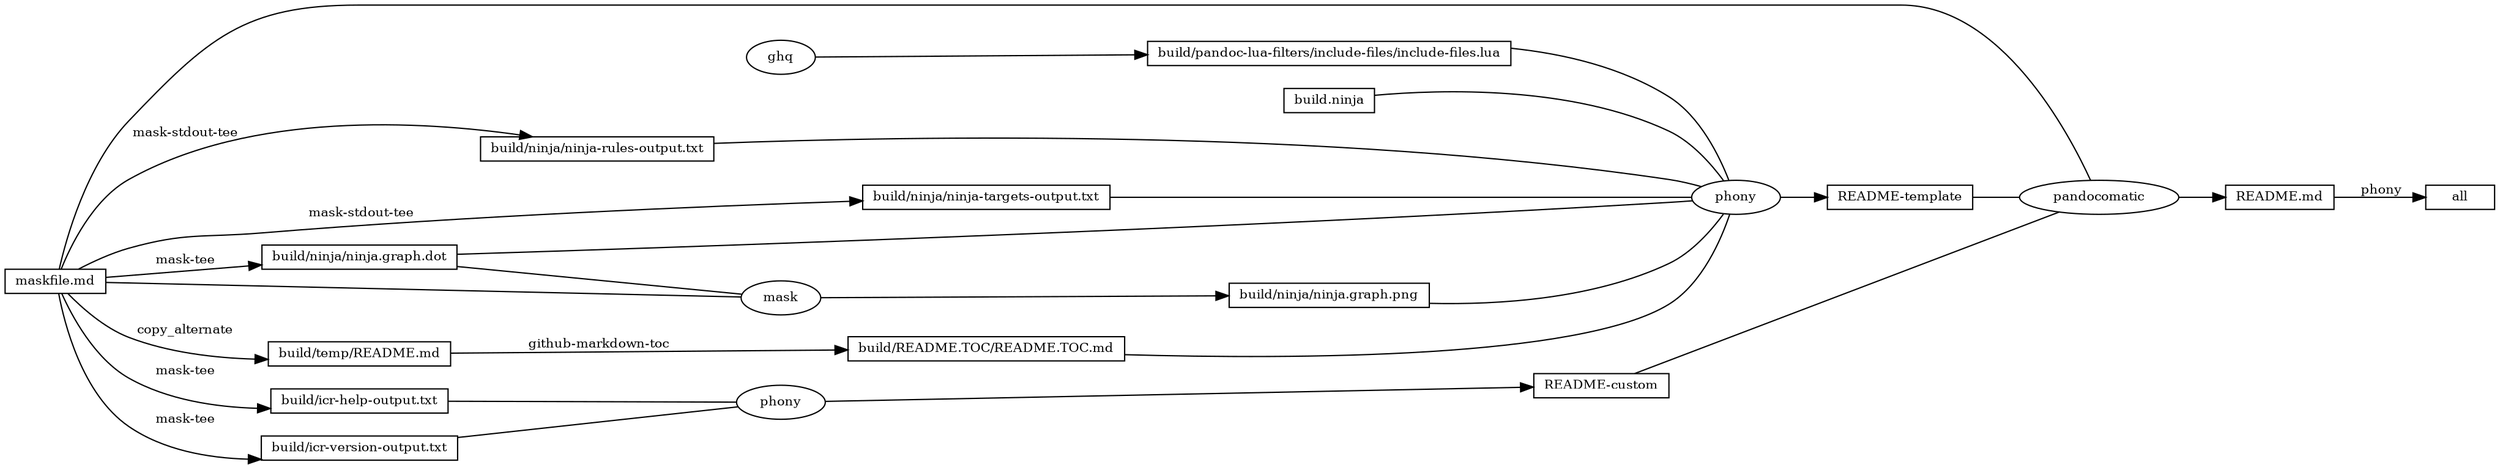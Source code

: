 digraph ninja {
rankdir="LR"
node [fontsize=10, shape=box, height=0.25]
edge [fontsize=10]
"0x7f918b506f60" [label="all"]
"0x7f918b5070e0" -> "0x7f918b506f60" [label=" phony"]
"0x7f918b5070e0" [label="README.md"]
"0x7f918b508880" [label="pandocomatic", shape=ellipse]
"0x7f918b508880" -> "0x7f918b5070e0"
"0x7f918b507650" -> "0x7f918b508880" [arrowhead=none]
"0x7f918b5083c0" -> "0x7f918b508880" [arrowhead=none]
"0x7f918b5087a0" -> "0x7f918b508880" [arrowhead=none]
"0x7f918b507650" [label="maskfile.md"]
"0x7f918b5083c0" [label="README-template"]
"0x7f918b508110" [label="phony", shape=ellipse]
"0x7f918b508110" -> "0x7f918b5083c0"
"0x7f918b5073c0" -> "0x7f918b508110" [arrowhead=none]
"0x7f918b508420" -> "0x7f918b508110" [arrowhead=none]
"0x7f918b507590" -> "0x7f918b508110" [arrowhead=none]
"0x7f918b507810" -> "0x7f918b508110" [arrowhead=none]
"0x7f918b507a70" -> "0x7f918b508110" [arrowhead=none]
"0x7f918b507cb0" -> "0x7f918b508110" [arrowhead=none]
"0x7f918b507fb0" -> "0x7f918b508110" [arrowhead=none]
"0x7f918b5073c0" [label="build/pandoc-lua-filters/include-files/include-files.lua"]
"0x7f918b507350" [label="ghq", shape=ellipse]
"0x7f918b507350" -> "0x7f918b5073c0"
"0x7f918b508420" [label="build.ninja"]
"0x7f918b507590" [label="build/ninja/ninja-rules-output.txt"]
"0x7f918b507650" -> "0x7f918b507590" [label=" mask-stdout-tee"]
"0x7f918b507810" [label="build/ninja/ninja-targets-output.txt"]
"0x7f918b507650" -> "0x7f918b507810" [label=" mask-stdout-tee"]
"0x7f918b507a70" [label="build/ninja/ninja.graph.dot"]
"0x7f918b507650" -> "0x7f918b507a70" [label=" mask-tee"]
"0x7f918b507cb0" [label="build/ninja/ninja.graph.png"]
"0x7f918b507c40" [label="mask", shape=ellipse]
"0x7f918b507c40" -> "0x7f918b507cb0"
"0x7f918b507650" -> "0x7f918b507c40" [arrowhead=none]
"0x7f918b507a70" -> "0x7f918b507c40" [arrowhead=none]
"0x7f918b507fb0" [label="build/README.TOC/README.TOC.md"]
"0x7f918b507e40" -> "0x7f918b507fb0" [label=" github-markdown-toc"]
"0x7f918b507e40" [label="build/temp/README.md"]
"0x7f918b507650" -> "0x7f918b507e40" [label=" copy_alternate"]
"0x7f918b5087a0" [label="README-custom"]
"0x7f918b508730" [label="phony", shape=ellipse]
"0x7f918b508730" -> "0x7f918b5087a0"
"0x7f918b508200" -> "0x7f918b508730" [arrowhead=none]
"0x7f918b5085e0" -> "0x7f918b508730" [arrowhead=none]
"0x7f918b508200" [label="build/icr-version-output.txt"]
"0x7f918b507650" -> "0x7f918b508200" [label=" mask-tee"]
"0x7f918b5085e0" [label="build/icr-help-output.txt"]
"0x7f918b507650" -> "0x7f918b5085e0" [label=" mask-tee"]
}
